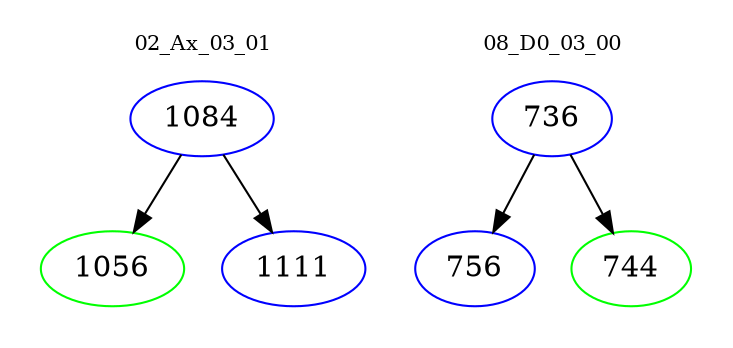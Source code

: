 digraph{
subgraph cluster_0 {
color = white
label = "02_Ax_03_01";
fontsize=10;
T0_1084 [label="1084", color="blue"]
T0_1084 -> T0_1056 [color="black"]
T0_1056 [label="1056", color="green"]
T0_1084 -> T0_1111 [color="black"]
T0_1111 [label="1111", color="blue"]
}
subgraph cluster_1 {
color = white
label = "08_D0_03_00";
fontsize=10;
T1_736 [label="736", color="blue"]
T1_736 -> T1_756 [color="black"]
T1_756 [label="756", color="blue"]
T1_736 -> T1_744 [color="black"]
T1_744 [label="744", color="green"]
}
}
